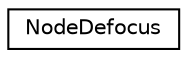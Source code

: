 digraph G
{
  edge [fontname="Helvetica",fontsize="10",labelfontname="Helvetica",labelfontsize="10"];
  node [fontname="Helvetica",fontsize="10",shape=record];
  rankdir=LR;
  Node1 [label="NodeDefocus",height=0.2,width=0.4,color="black", fillcolor="white", style="filled",URL="$d4/d94/structNodeDefocus.html"];
}
